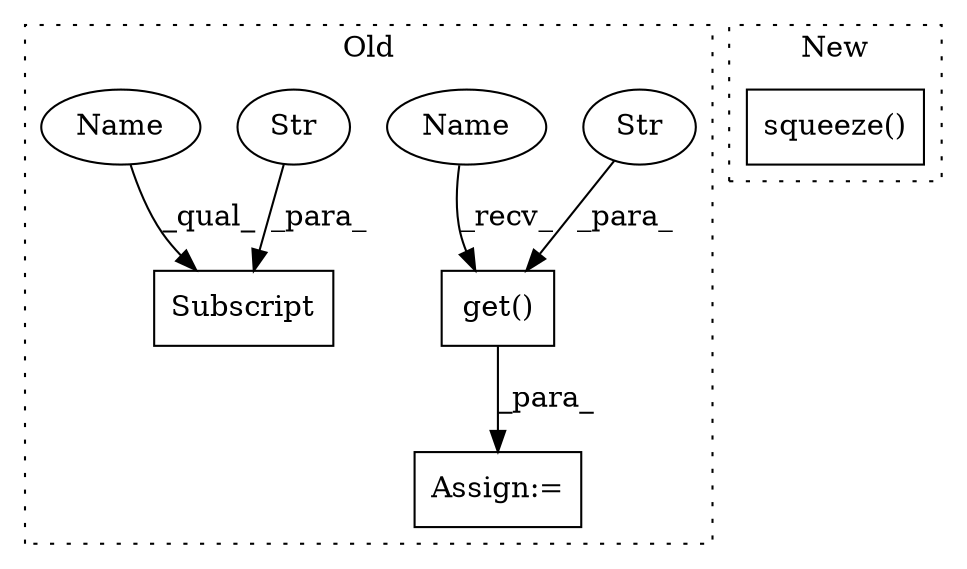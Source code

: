 digraph G {
subgraph cluster0 {
1 [label="get()" a="75" s="1510,1533" l="11,1" shape="box"];
3 [label="Subscript" a="63" s="1464,0" l="14,0" shape="box"];
4 [label="Str" a="66" s="1471" l="6" shape="ellipse"];
5 [label="Str" a="66" s="1521" l="6" shape="ellipse"];
6 [label="Assign:=" a="68" s="1507" l="3" shape="box"];
7 [label="Name" a="87" s="1510" l="6" shape="ellipse"];
8 [label="Name" a="87" s="1464" l="6" shape="ellipse"];
label = "Old";
style="dotted";
}
subgraph cluster1 {
2 [label="squeeze()" a="75" s="1720" l="16" shape="box"];
label = "New";
style="dotted";
}
1 -> 6 [label="_para_"];
4 -> 3 [label="_para_"];
5 -> 1 [label="_para_"];
7 -> 1 [label="_recv_"];
8 -> 3 [label="_qual_"];
}